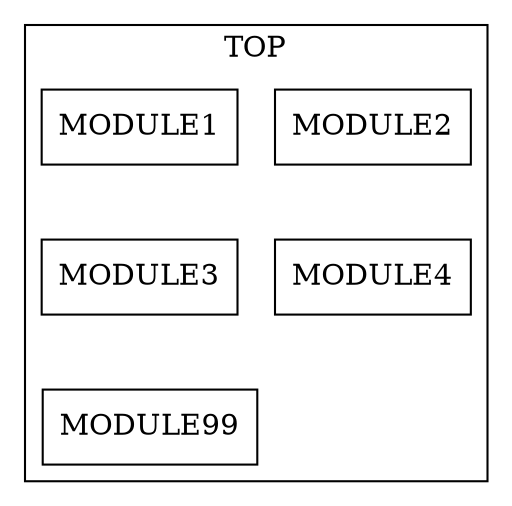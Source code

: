 digraph BLOCK2 {
         node [shape=box]
         edge [style=invis]
         subgraph cluster_TOP {
                 label="TOP"
                 MODULE1->MODULE3->MODULE99
                 rank=same { MODULE1->MODULE2 }
                 rank=same { MODULE3->MODULE4 }
                 MODULE99
         }
 }
